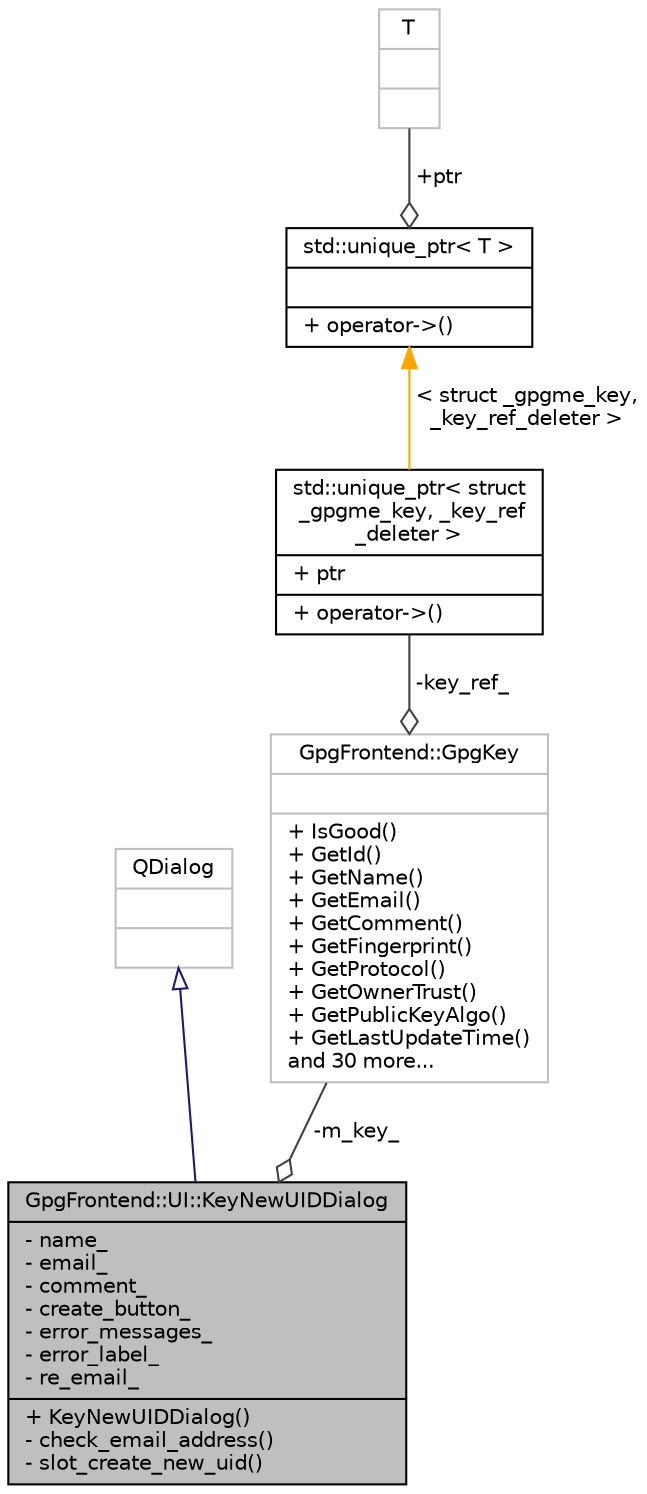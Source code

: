 digraph "GpgFrontend::UI::KeyNewUIDDialog"
{
 // INTERACTIVE_SVG=YES
 // LATEX_PDF_SIZE
  edge [fontname="Helvetica",fontsize="10",labelfontname="Helvetica",labelfontsize="10"];
  node [fontname="Helvetica",fontsize="10",shape=record];
  Node1 [label="{GpgFrontend::UI::KeyNewUIDDialog\n|- name_\l- email_\l- comment_\l- create_button_\l- error_messages_\l- error_label_\l- re_email_\l|+ KeyNewUIDDialog()\l- check_email_address()\l- slot_create_new_uid()\l}",height=0.2,width=0.4,color="black", fillcolor="grey75", style="filled", fontcolor="black",tooltip=" "];
  Node2 -> Node1 [dir="back",color="midnightblue",fontsize="10",style="solid",arrowtail="onormal",fontname="Helvetica"];
  Node2 [label="{QDialog\n||}",height=0.2,width=0.4,color="grey75", fillcolor="white", style="filled",tooltip=" "];
  Node3 -> Node1 [color="grey25",fontsize="10",style="solid",label=" -m_key_" ,arrowhead="odiamond",fontname="Helvetica"];
  Node3 [label="{GpgFrontend::GpgKey\n||+ IsGood()\l+ GetId()\l+ GetName()\l+ GetEmail()\l+ GetComment()\l+ GetFingerprint()\l+ GetProtocol()\l+ GetOwnerTrust()\l+ GetPublicKeyAlgo()\l+ GetLastUpdateTime()\land 30 more...\l}",height=0.2,width=0.4,color="grey75", fillcolor="white", style="filled",URL="$classGpgFrontend_1_1GpgKey.html",tooltip=" "];
  Node4 -> Node3 [color="grey25",fontsize="10",style="solid",label=" -key_ref_" ,arrowhead="odiamond",fontname="Helvetica"];
  Node4 [label="{std::unique_ptr\< struct\l _gpgme_key, _key_ref\l_deleter \>\n|+ ptr\l|+ operator-\>()\l}",height=0.2,width=0.4,color="black", fillcolor="white", style="filled",tooltip=" "];
  Node5 -> Node4 [dir="back",color="orange",fontsize="10",style="solid",label=" \< struct _gpgme_key,\l _key_ref_deleter \>" ,fontname="Helvetica"];
  Node5 [label="{std::unique_ptr\< T \>\n||+ operator-\>()\l}",height=0.2,width=0.4,color="black", fillcolor="white", style="filled",tooltip=" "];
  Node6 -> Node5 [color="grey25",fontsize="10",style="solid",label=" +ptr" ,arrowhead="odiamond",fontname="Helvetica"];
  Node6 [label="{T\n||}",height=0.2,width=0.4,color="grey75", fillcolor="white", style="filled",tooltip=" "];
}
